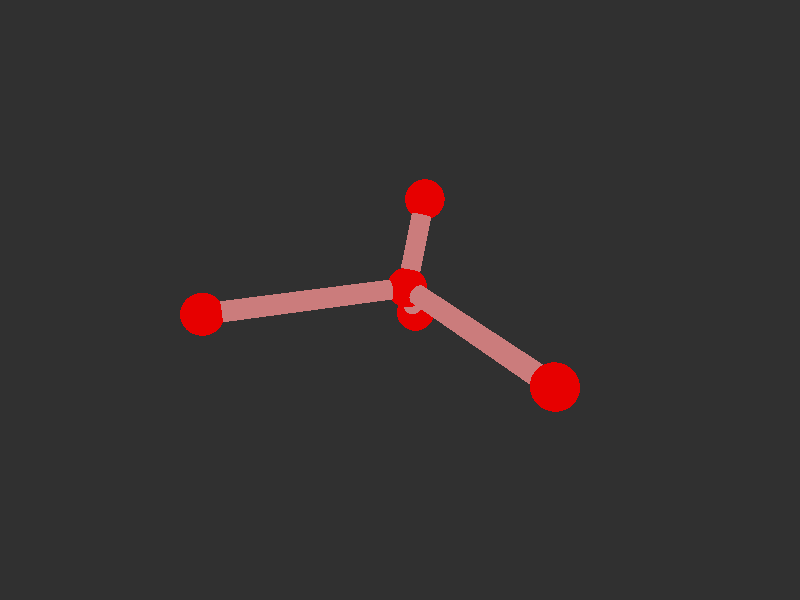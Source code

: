 #version 3.7; 
    global_settings { assumed_gamma 1.0 }
    

    camera {
    location  <20, 20, 20>
    right     x*image_width/image_height
    look_at   <0, 0, 0>
    angle 58
    }

    background { color rgb<1,1,1>*0.03 }


    light_source { <-20, 30, -25> color red 0.6 green 0.6 blue 0.6 }
    light_source { < 20, 30, -25> color red 0.6 green 0.6 blue 0.6 }
    
    #declare m = 1;
    union {

    union {
    sphere { m*<-1.4483549714284851,-0.4260718464925006,-0.9521162459755715>, 1 }        
    sphere {  m*<0.009633860285577223,0.128260014493086,8.925568892888686>, 1 }
    sphere {  m*<7.364985298285549,0.039339738498728793,-5.653924397156672>, 1 }
    sphere {  m*<-4.079489197870149,3.056012509493416,-2.3008594440902996>, 1}
    sphere { m*<-2.801691707483876,-3.0187492871950683,-1.619060297833891>, 1 }    

        pigment { color rgb<0.8,0,0>  }
    finish { ambient 0.1 diffuse 0.7 phong 1 }
    }    
    union {
    cylinder { m*<0.009633860285577223,0.128260014493086,8.925568892888686>, <-1.4483549714284851,-0.4260718464925006,-0.9521162459755715>, 0.5 }
    cylinder { m*<7.364985298285549,0.039339738498728793,-5.653924397156672>, <-1.4483549714284851,-0.4260718464925006,-0.9521162459755715>, 0.5}
    cylinder { m*<-4.079489197870149,3.056012509493416,-2.3008594440902996>, <-1.4483549714284851,-0.4260718464925006,-0.9521162459755715>, 0.5 }
    cylinder {  m*<-2.801691707483876,-3.0187492871950683,-1.619060297833891>, <-1.4483549714284851,-0.4260718464925006,-0.9521162459755715>, 0.5}

    pigment { color rgb<0.6,.2,.2>  }
    finish { ambient 0.1 diffuse 0.7 phong 1 }    
    }
    
    // rotate <0, 0, 0>
    }
    #version 3.7; 
    global_settings { assumed_gamma 1.0 }
    

    camera {
    location  <20, 20, 20>
    right     x*image_width/image_height
    look_at   <0, 0, 0>
    angle 58
    }

    background { color rgb<1,1,1>*0.03 }


    light_source { <-20, 30, -25> color red 0.6 green 0.6 blue 0.6 }
    light_source { < 20, 30, -25> color red 0.6 green 0.6 blue 0.6 }
    
    #declare m = 1;
    union {

    union {
    sphere { m*<-1.4483549714284851,-0.4260718464925006,-0.9521162459755715>, 1 }        
    sphere {  m*<0.009633860285577223,0.128260014493086,8.925568892888686>, 1 }
    sphere {  m*<7.364985298285549,0.039339738498728793,-5.653924397156672>, 1 }
    sphere {  m*<-4.079489197870149,3.056012509493416,-2.3008594440902996>, 1}
    sphere { m*<-2.801691707483876,-3.0187492871950683,-1.619060297833891>, 1 }    

        pigment { color rgb<0.8,0,0>  }
    finish { ambient 0.1 diffuse 0.7 phong 1 }
    }    
    union {
    cylinder { m*<0.009633860285577223,0.128260014493086,8.925568892888686>, <-1.4483549714284851,-0.4260718464925006,-0.9521162459755715>, 0.5 }
    cylinder { m*<7.364985298285549,0.039339738498728793,-5.653924397156672>, <-1.4483549714284851,-0.4260718464925006,-0.9521162459755715>, 0.5}
    cylinder { m*<-4.079489197870149,3.056012509493416,-2.3008594440902996>, <-1.4483549714284851,-0.4260718464925006,-0.9521162459755715>, 0.5 }
    cylinder {  m*<-2.801691707483876,-3.0187492871950683,-1.619060297833891>, <-1.4483549714284851,-0.4260718464925006,-0.9521162459755715>, 0.5}

    pigment { color rgb<0.6,.2,.2>  }
    finish { ambient 0.1 diffuse 0.7 phong 1 }    
    }
    
    // rotate <0, 0, 0>
    }
    
